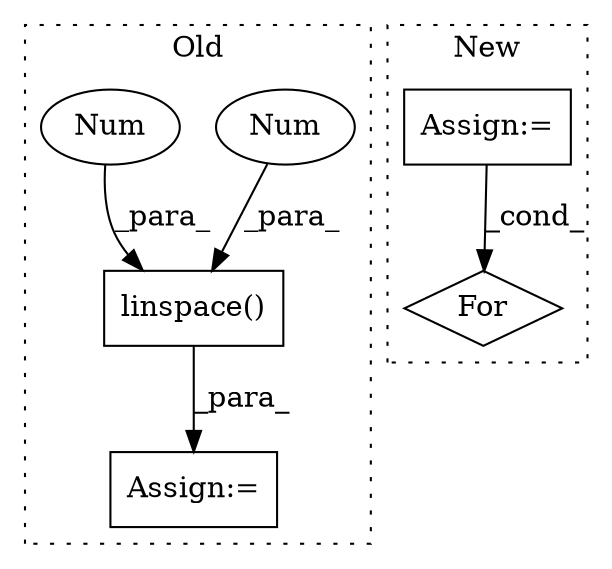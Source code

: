 digraph G {
subgraph cluster0 {
1 [label="linspace()" a="75" s="3086,3108" l="12,1" shape="box"];
3 [label="Num" a="76" s="3101" l="3" shape="ellipse"];
4 [label="Num" a="76" s="3098" l="1" shape="ellipse"];
5 [label="Assign:=" a="68" s="3078" l="3" shape="box"];
label = "Old";
style="dotted";
}
subgraph cluster1 {
2 [label="For" a="107" s="4031,4046" l="4,11" shape="diamond"];
6 [label="Assign:=" a="68" s="3668" l="3" shape="box"];
label = "New";
style="dotted";
}
1 -> 5 [label="_para_"];
3 -> 1 [label="_para_"];
4 -> 1 [label="_para_"];
6 -> 2 [label="_cond_"];
}